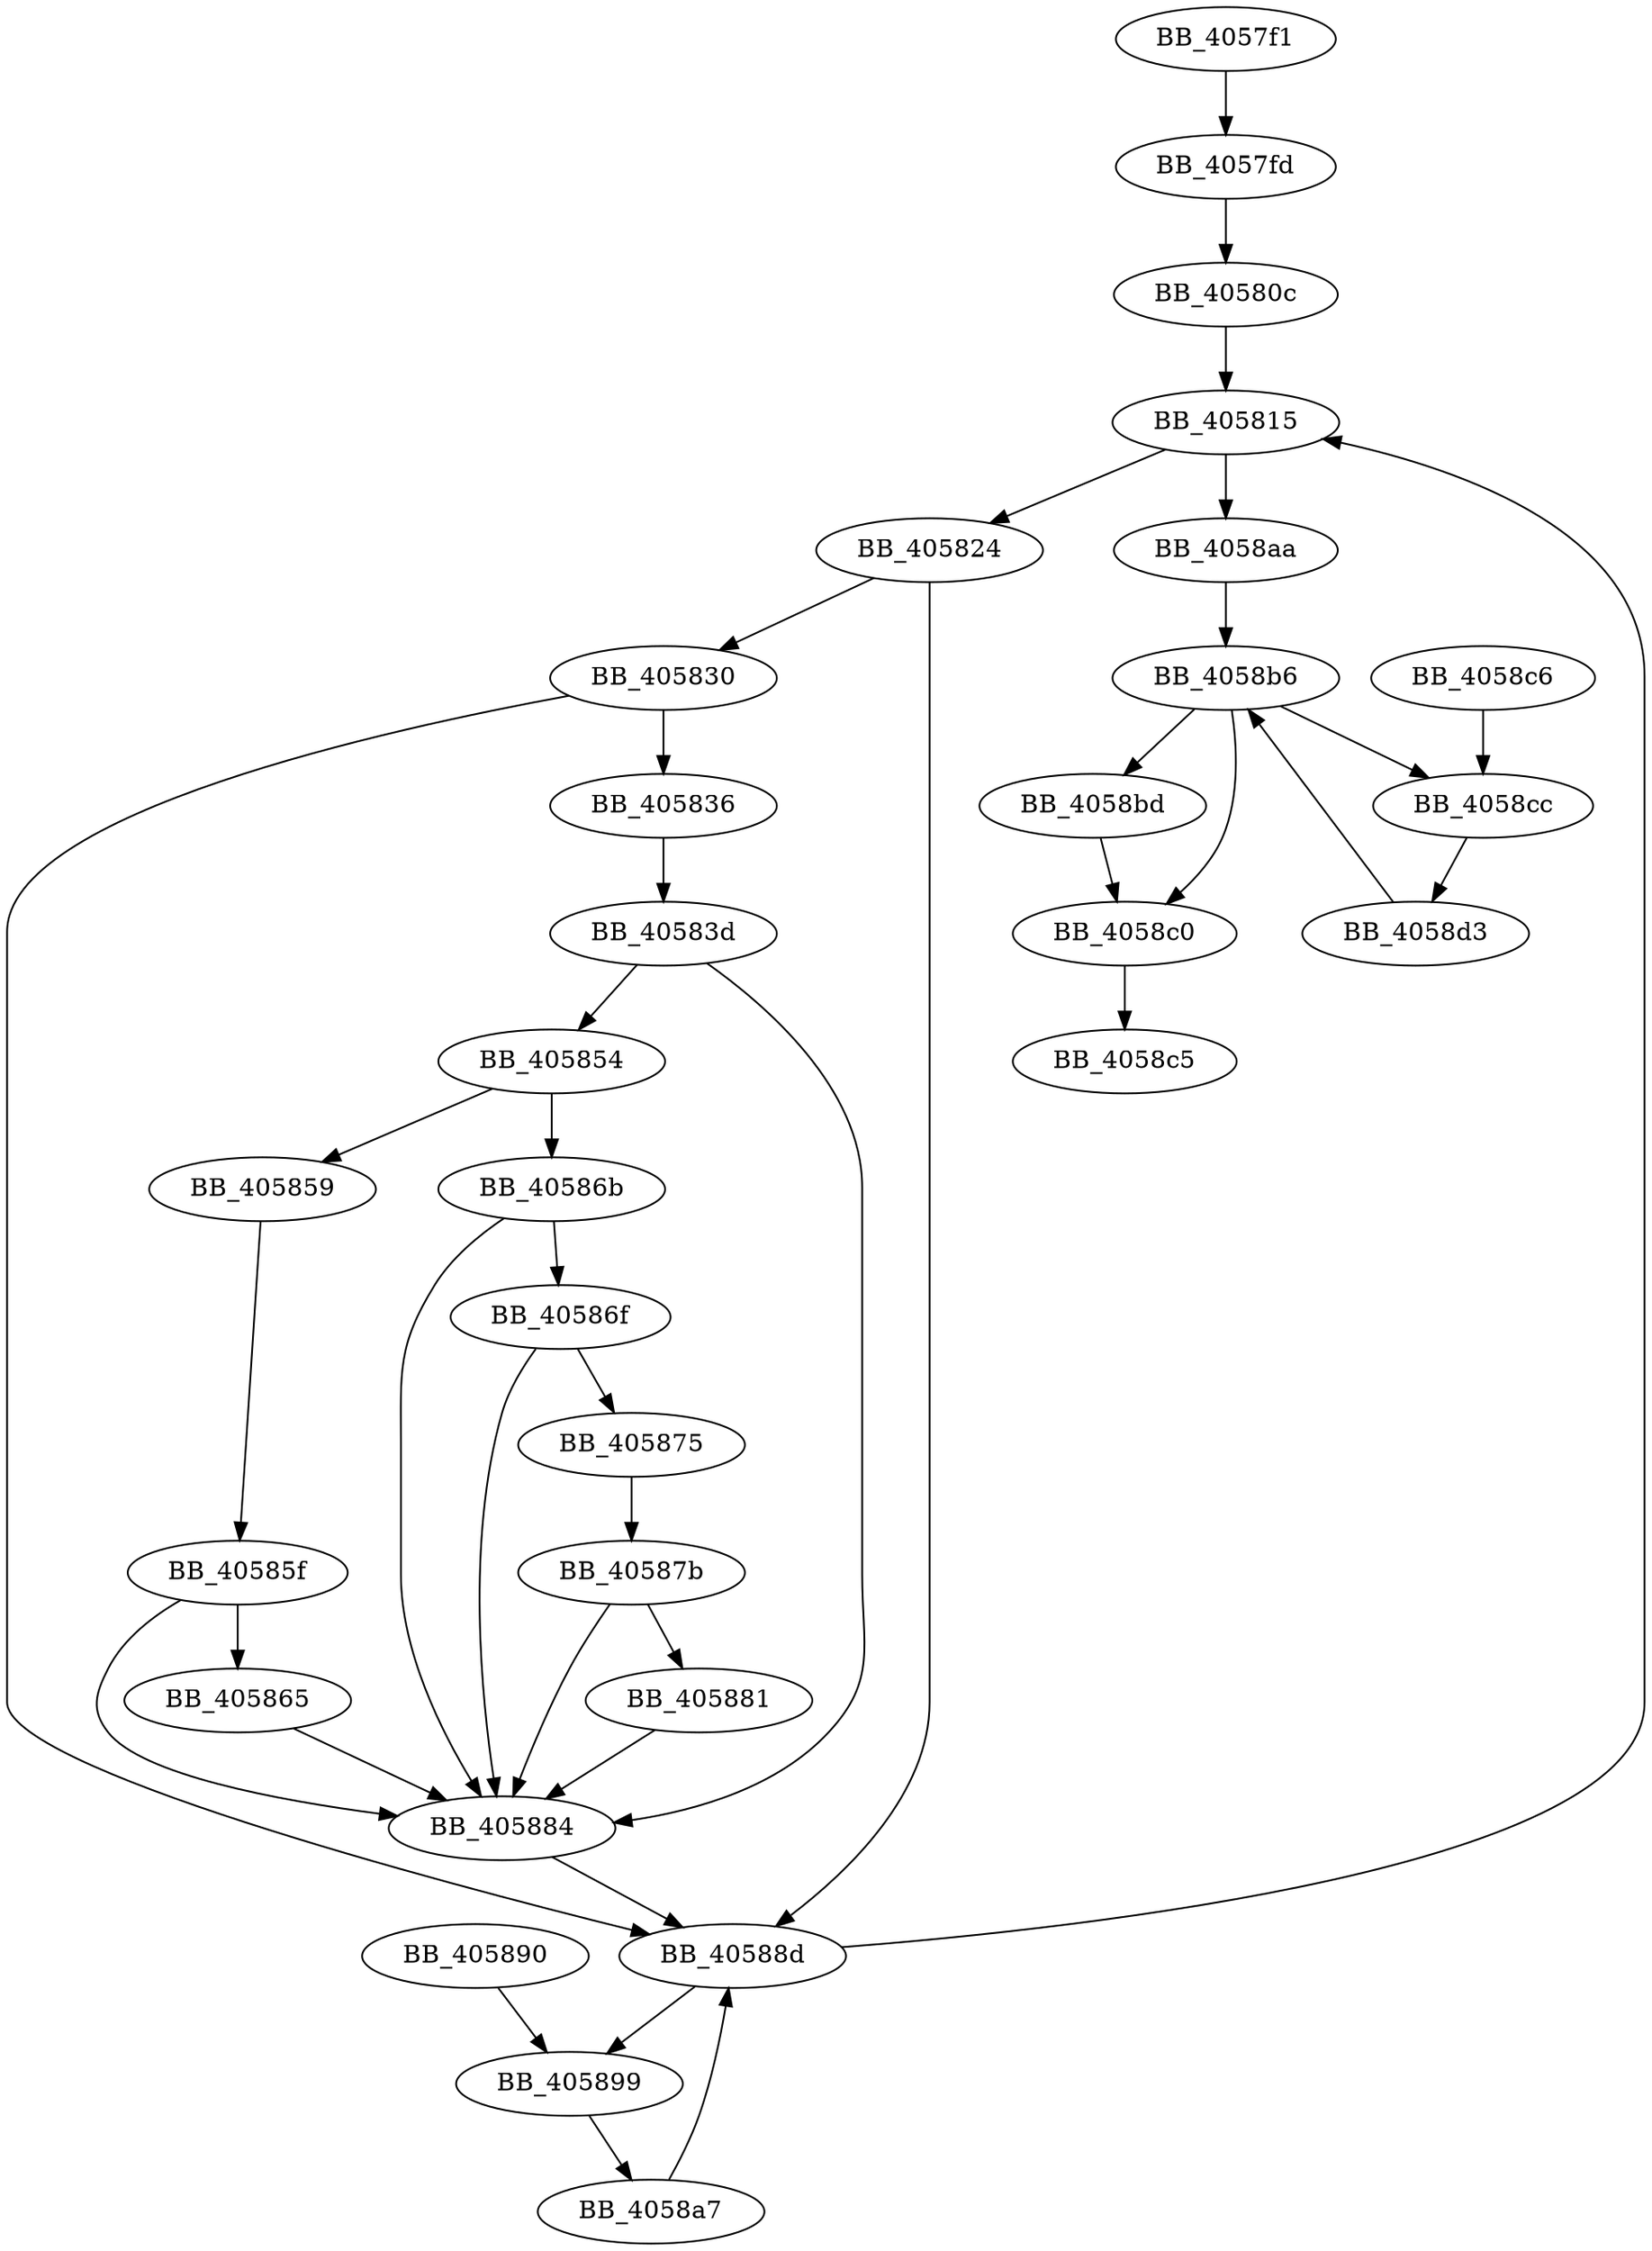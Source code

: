 DiGraph _flsall{
BB_4057f1->BB_4057fd
BB_4057fd->BB_40580c
BB_40580c->BB_405815
BB_405815->BB_405824
BB_405815->BB_4058aa
BB_405824->BB_405830
BB_405824->BB_40588d
BB_405830->BB_405836
BB_405830->BB_40588d
BB_405836->BB_40583d
BB_40583d->BB_405854
BB_40583d->BB_405884
BB_405854->BB_405859
BB_405854->BB_40586b
BB_405859->BB_40585f
BB_40585f->BB_405865
BB_40585f->BB_405884
BB_405865->BB_405884
BB_40586b->BB_40586f
BB_40586b->BB_405884
BB_40586f->BB_405875
BB_40586f->BB_405884
BB_405875->BB_40587b
BB_40587b->BB_405881
BB_40587b->BB_405884
BB_405881->BB_405884
BB_405884->BB_40588d
BB_40588d->BB_405815
BB_40588d->BB_405899
BB_405890->BB_405899
BB_405899->BB_4058a7
BB_4058a7->BB_40588d
BB_4058aa->BB_4058b6
BB_4058b6->BB_4058bd
BB_4058b6->BB_4058c0
BB_4058b6->BB_4058cc
BB_4058bd->BB_4058c0
BB_4058c0->BB_4058c5
BB_4058c6->BB_4058cc
BB_4058cc->BB_4058d3
BB_4058d3->BB_4058b6
}
